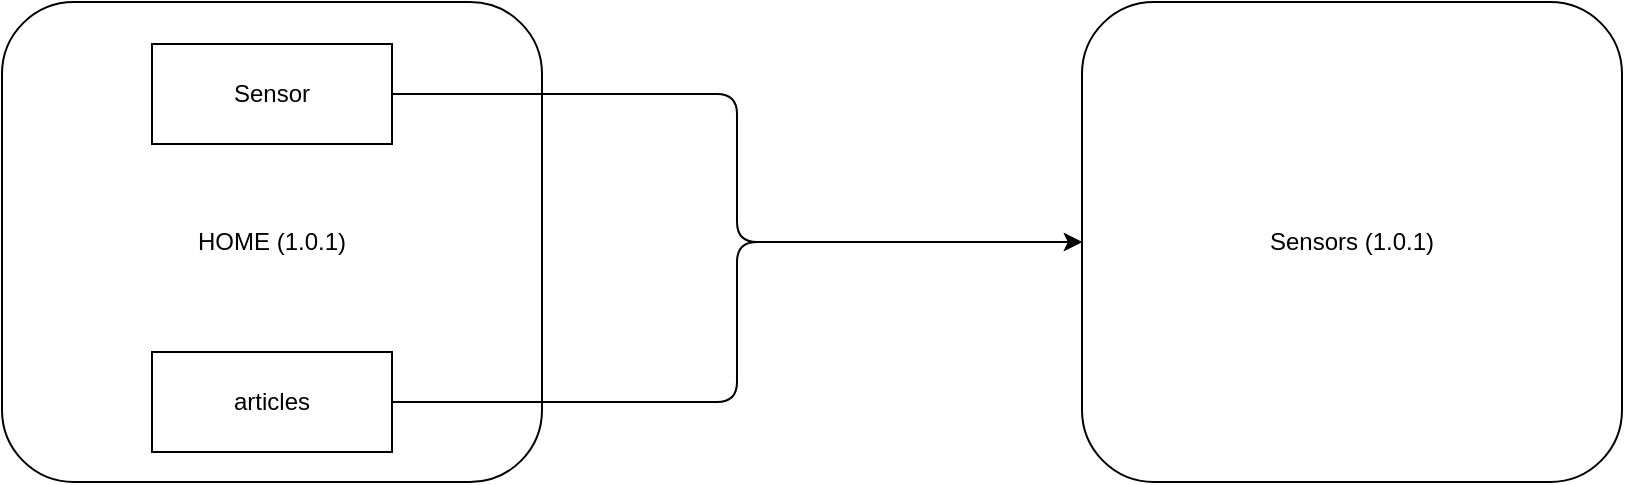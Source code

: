 <mxfile>
    <diagram id="rh1ozjeW8tPvoGke6Rm1" name="Page-1">
        <mxGraphModel dx="2093" dy="650" grid="1" gridSize="11" guides="1" tooltips="1" connect="1" arrows="1" fold="1" page="1" pageScale="1" pageWidth="850" pageHeight="1100" math="0" shadow="0">
            <root>
                <mxCell id="0"/>
                <mxCell id="1" style="" parent="0"/>
                <mxCell id="25" value="NPM" style="" parent="0" visible="0"/>
                <mxCell id="41" value="HOME (1.0.1)" style="rounded=1;whiteSpace=wrap;html=1;" vertex="1" parent="25">
                    <mxGeometry x="-30" y="100" width="270" height="240" as="geometry"/>
                </mxCell>
                <mxCell id="42" value="&lt;div style=&quot;&quot;&gt;&lt;span style=&quot;background-color: initial;&quot;&gt;Sensors (1.0.1)&lt;/span&gt;&lt;/div&gt;" style="rounded=1;whiteSpace=wrap;html=1;align=center;" vertex="1" parent="25">
                    <mxGeometry x="510" y="100" width="270" height="240" as="geometry"/>
                </mxCell>
                <mxCell id="43" value="" style="group" vertex="1" connectable="0" parent="25">
                    <mxGeometry x="270" y="100" width="210" height="240" as="geometry"/>
                </mxCell>
                <mxCell id="44" value="" style="rounded=1;whiteSpace=wrap;html=1;arcSize=7;" vertex="1" parent="43">
                    <mxGeometry width="210" height="240" as="geometry"/>
                </mxCell>
                <mxCell id="45" value="Sensor" style="rounded=0;whiteSpace=wrap;html=1;" vertex="1" parent="43">
                    <mxGeometry x="45" y="170" width="120" height="50" as="geometry"/>
                </mxCell>
                <mxCell id="46" value="articles" style="rounded=0;whiteSpace=wrap;html=1;" vertex="1" parent="43">
                    <mxGeometry x="45" y="110" width="120" height="50" as="geometry"/>
                </mxCell>
                <mxCell id="47" value="NPM LIBS (1.0.1)" style="text;html=1;strokeColor=none;fillColor=none;align=center;verticalAlign=middle;whiteSpace=wrap;rounded=0;" vertex="1" parent="43">
                    <mxGeometry x="20" y="10" width="160" height="30" as="geometry"/>
                </mxCell>
                <mxCell id="27" value="Assets Store" style="" parent="0" visible="0"/>
                <mxCell id="28" value="HOME (1.0.1)" style="rounded=1;whiteSpace=wrap;html=1;" vertex="1" parent="27">
                    <mxGeometry x="-35" y="520" width="270" height="240" as="geometry"/>
                </mxCell>
                <mxCell id="29" style="edgeStyle=orthogonalEdgeStyle;html=1;entryX=1;entryY=0.75;entryDx=0;entryDy=0;" edge="1" parent="27" source="30" target="39">
                    <mxGeometry relative="1" as="geometry"/>
                </mxCell>
                <mxCell id="30" value="&lt;div style=&quot;&quot;&gt;&lt;span style=&quot;background-color: initial;&quot;&gt;Sensors (1.0.1)&lt;/span&gt;&lt;/div&gt;" style="rounded=1;whiteSpace=wrap;html=1;align=center;" vertex="1" parent="27">
                    <mxGeometry x="670" y="520" width="270" height="240" as="geometry"/>
                </mxCell>
                <mxCell id="31" value="" style="group" vertex="1" connectable="0" parent="27">
                    <mxGeometry x="260" y="520" width="210" height="240" as="geometry"/>
                </mxCell>
                <mxCell id="32" value="" style="rounded=1;whiteSpace=wrap;html=1;arcSize=7;" vertex="1" parent="31">
                    <mxGeometry width="210" height="240" as="geometry"/>
                </mxCell>
                <mxCell id="33" value="Sensor" style="rounded=0;whiteSpace=wrap;html=1;" vertex="1" parent="31">
                    <mxGeometry x="45" y="170" width="120" height="50" as="geometry"/>
                </mxCell>
                <mxCell id="34" value="articles" style="rounded=0;whiteSpace=wrap;html=1;" vertex="1" parent="31">
                    <mxGeometry x="45" y="110" width="120" height="50" as="geometry"/>
                </mxCell>
                <mxCell id="35" value="Articels/Sensor PO" style="text;html=1;strokeColor=none;fillColor=none;align=center;verticalAlign=middle;whiteSpace=wrap;rounded=0;" vertex="1" parent="31">
                    <mxGeometry x="20" y="10" width="160" height="30" as="geometry"/>
                </mxCell>
                <mxCell id="36" value="S3 Artifacts" style="rounded=0;whiteSpace=wrap;html=1;" vertex="1" parent="27">
                    <mxGeometry x="520" y="570" width="120" height="60" as="geometry"/>
                </mxCell>
                <mxCell id="37" style="edgeStyle=orthogonalEdgeStyle;html=1;entryX=0;entryY=0.5;entryDx=0;entryDy=0;" edge="1" parent="27" source="32" target="36">
                    <mxGeometry relative="1" as="geometry"/>
                </mxCell>
                <mxCell id="38" style="edgeStyle=orthogonalEdgeStyle;html=1;entryX=0.5;entryY=1;entryDx=0;entryDy=0;" edge="1" parent="27" source="39" target="36">
                    <mxGeometry relative="1" as="geometry"/>
                </mxCell>
                <mxCell id="39" value="Shim Library" style="rounded=0;whiteSpace=wrap;html=1;" vertex="1" parent="27">
                    <mxGeometry x="510" y="880" width="120" height="60" as="geometry"/>
                </mxCell>
                <mxCell id="40" style="edgeStyle=orthogonalEdgeStyle;html=1;entryX=0;entryY=0.75;entryDx=0;entryDy=0;" edge="1" parent="27" source="32" target="39">
                    <mxGeometry relative="1" as="geometry"/>
                </mxCell>
                <mxCell id="50" value="Module Federation" parent="0"/>
                <mxCell id="51" value="HOME (1.0.1)" style="rounded=1;whiteSpace=wrap;html=1;" vertex="1" parent="50">
                    <mxGeometry x="-19" y="111" width="270" height="240" as="geometry"/>
                </mxCell>
                <mxCell id="52" value="&lt;div style=&quot;&quot;&gt;&lt;span style=&quot;background-color: initial;&quot;&gt;Sensors (1.0.1)&lt;/span&gt;&lt;/div&gt;" style="rounded=1;whiteSpace=wrap;html=1;align=center;" vertex="1" parent="50">
                    <mxGeometry x="521" y="111" width="270" height="240" as="geometry"/>
                </mxCell>
                <mxCell id="61" style="edgeStyle=orthogonalEdgeStyle;html=1;" edge="1" parent="50" source="58" target="52">
                    <mxGeometry relative="1" as="geometry"/>
                </mxCell>
                <mxCell id="58" value="articles" style="rounded=0;whiteSpace=wrap;html=1;" vertex="1" parent="50">
                    <mxGeometry x="56" y="286" width="120" height="50" as="geometry"/>
                </mxCell>
                <mxCell id="60" style="edgeStyle=orthogonalEdgeStyle;html=1;" edge="1" parent="50" source="59" target="52">
                    <mxGeometry relative="1" as="geometry"/>
                </mxCell>
                <mxCell id="59" value="Sensor" style="rounded=0;whiteSpace=wrap;html=1;" vertex="1" parent="50">
                    <mxGeometry x="56" y="132" width="120" height="50" as="geometry"/>
                </mxCell>
            </root>
        </mxGraphModel>
    </diagram>
</mxfile>